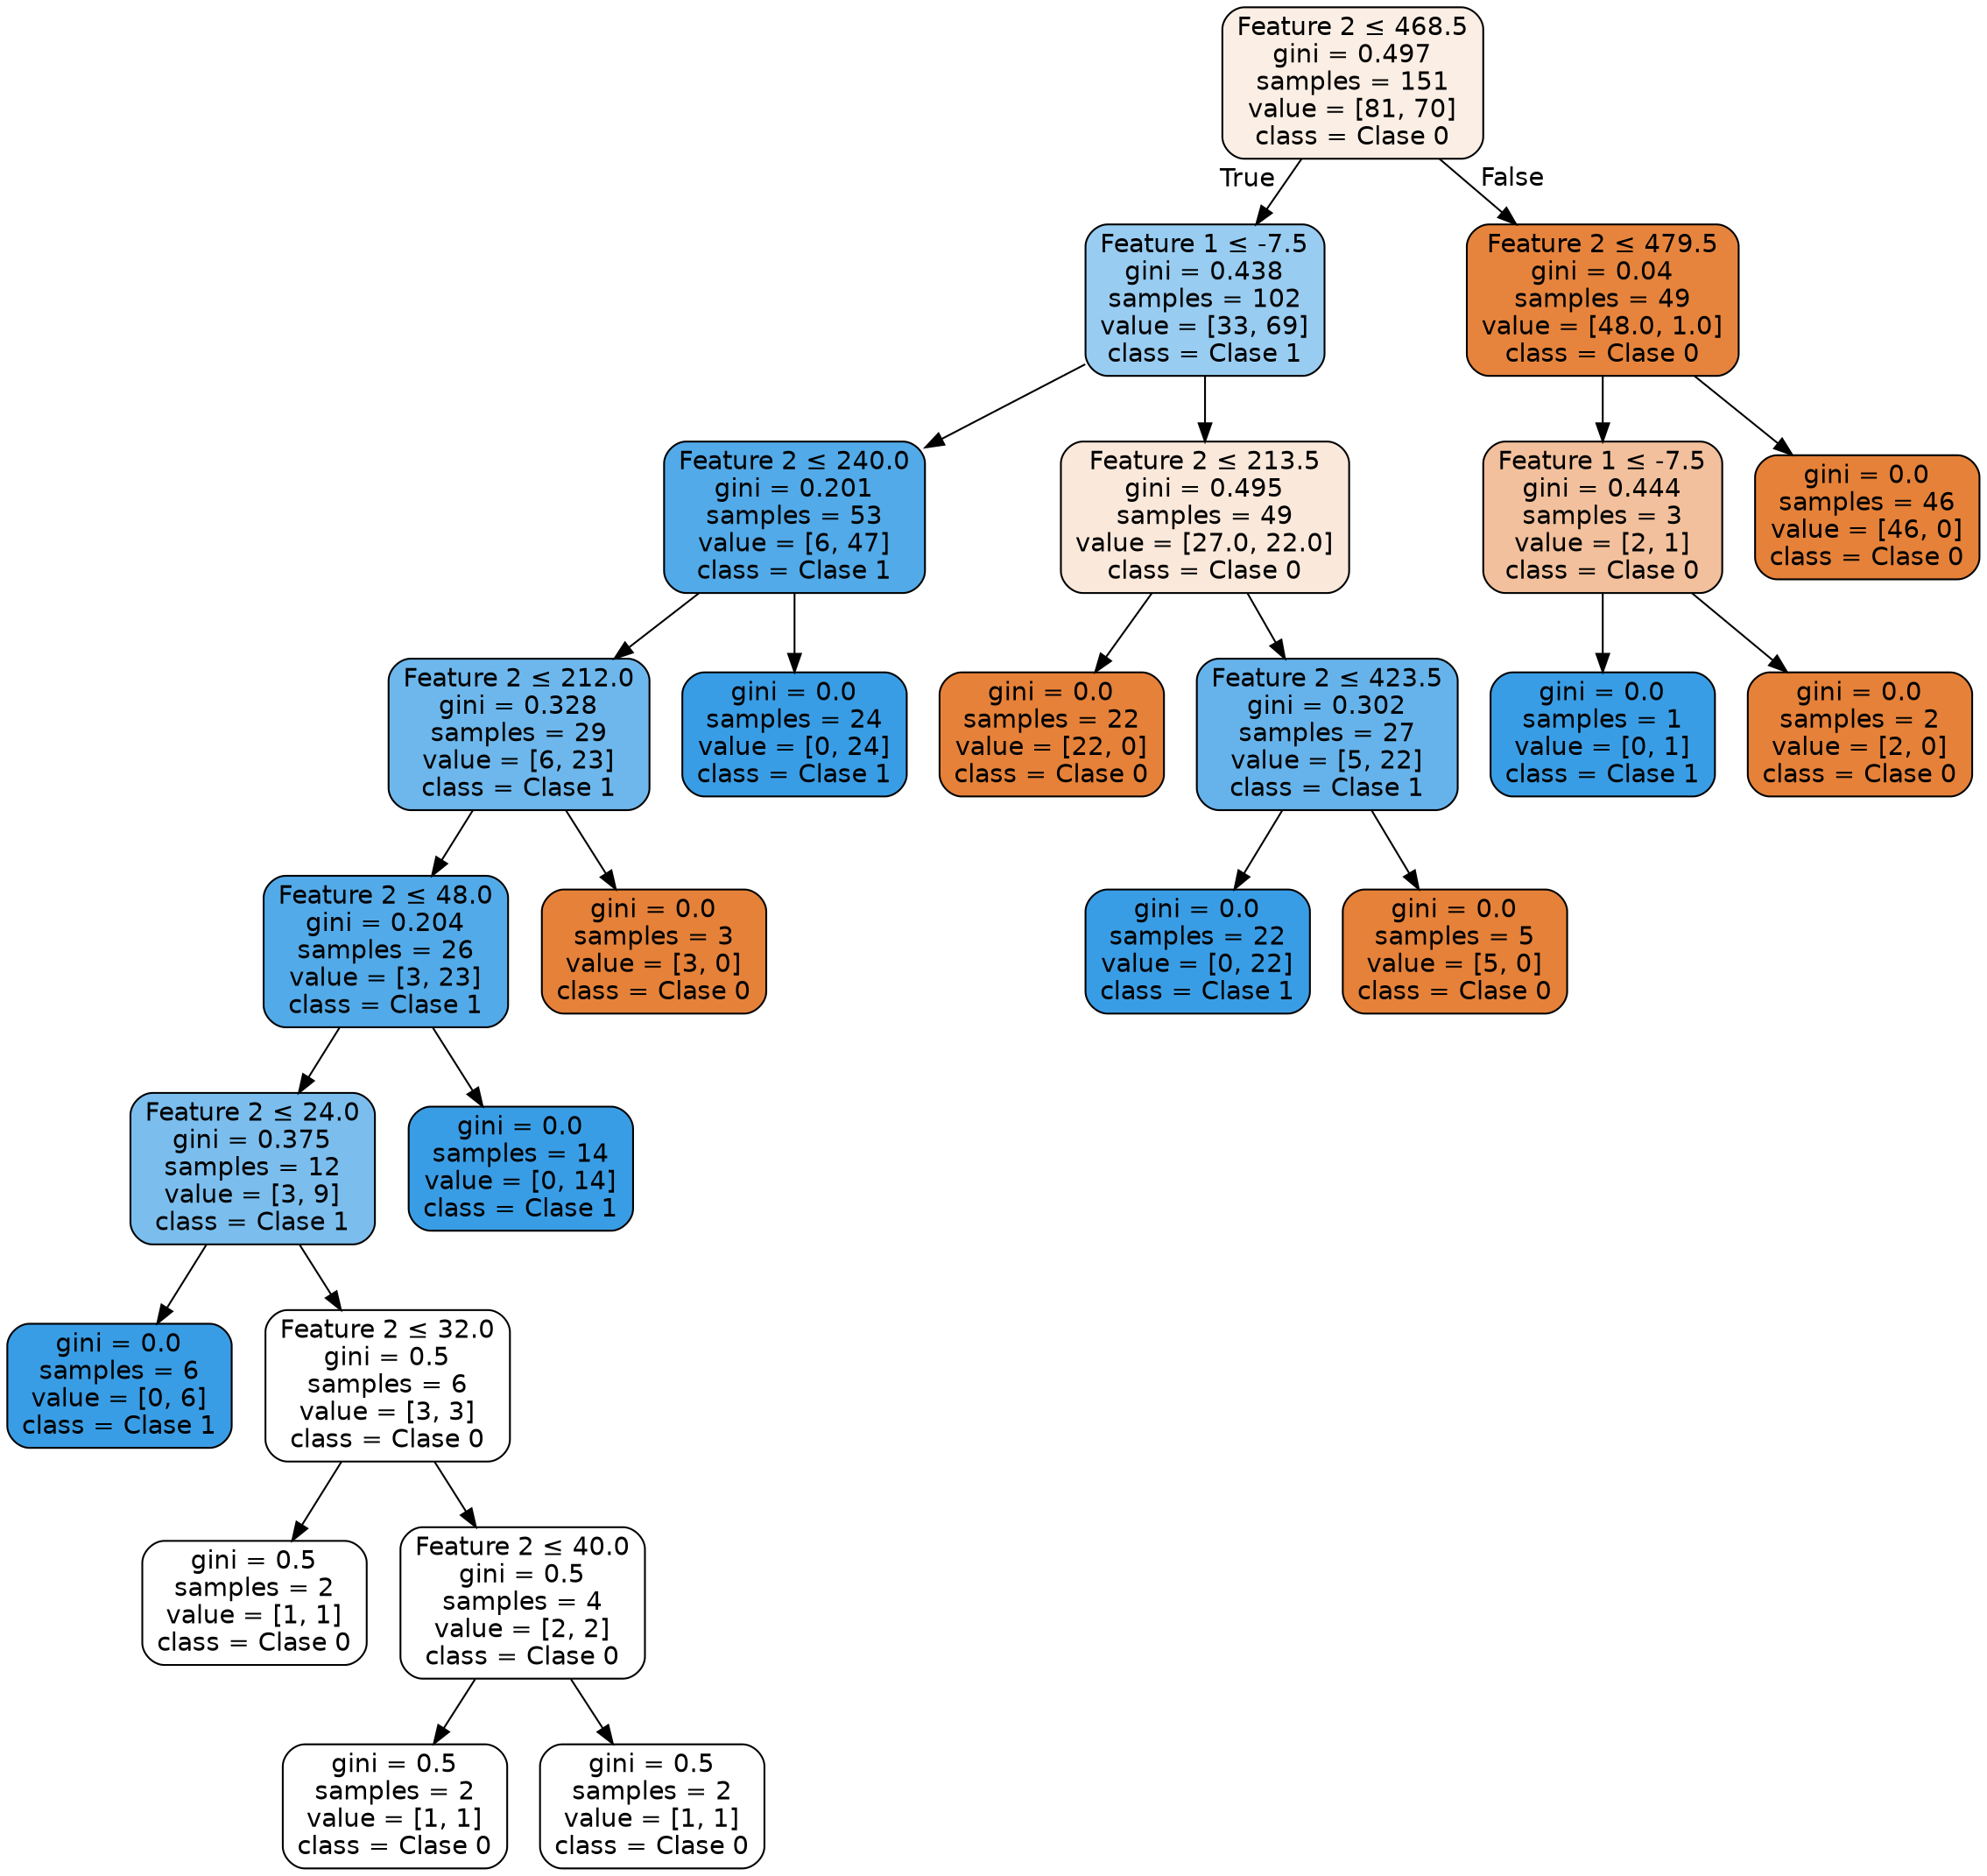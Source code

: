 digraph Tree {
node [shape=box, style="filled, rounded", color="black", fontname="helvetica"] ;
edge [fontname="helvetica"] ;
0 [label=<Feature 2 &le; 468.5<br/>gini = 0.497<br/>samples = 151<br/>value = [81, 70]<br/>class = Clase 0>, fillcolor="#fbeee4"] ;
1 [label=<Feature 1 &le; -7.5<br/>gini = 0.438<br/>samples = 102<br/>value = [33, 69]<br/>class = Clase 1>, fillcolor="#98ccf1"] ;
0 -> 1 [labeldistance=2.5, labelangle=45, headlabel="True"] ;
2 [label=<Feature 2 &le; 240.0<br/>gini = 0.201<br/>samples = 53<br/>value = [6, 47]<br/>class = Clase 1>, fillcolor="#52aae8"] ;
1 -> 2 ;
3 [label=<Feature 2 &le; 212.0<br/>gini = 0.328<br/>samples = 29<br/>value = [6, 23]<br/>class = Clase 1>, fillcolor="#6db7ec"] ;
2 -> 3 ;
4 [label=<Feature 2 &le; 48.0<br/>gini = 0.204<br/>samples = 26<br/>value = [3, 23]<br/>class = Clase 1>, fillcolor="#53aae8"] ;
3 -> 4 ;
5 [label=<Feature 2 &le; 24.0<br/>gini = 0.375<br/>samples = 12<br/>value = [3, 9]<br/>class = Clase 1>, fillcolor="#7bbeee"] ;
4 -> 5 ;
6 [label=<gini = 0.0<br/>samples = 6<br/>value = [0, 6]<br/>class = Clase 1>, fillcolor="#399de5"] ;
5 -> 6 ;
7 [label=<Feature 2 &le; 32.0<br/>gini = 0.5<br/>samples = 6<br/>value = [3, 3]<br/>class = Clase 0>, fillcolor="#ffffff"] ;
5 -> 7 ;
8 [label=<gini = 0.5<br/>samples = 2<br/>value = [1, 1]<br/>class = Clase 0>, fillcolor="#ffffff"] ;
7 -> 8 ;
9 [label=<Feature 2 &le; 40.0<br/>gini = 0.5<br/>samples = 4<br/>value = [2, 2]<br/>class = Clase 0>, fillcolor="#ffffff"] ;
7 -> 9 ;
10 [label=<gini = 0.5<br/>samples = 2<br/>value = [1, 1]<br/>class = Clase 0>, fillcolor="#ffffff"] ;
9 -> 10 ;
11 [label=<gini = 0.5<br/>samples = 2<br/>value = [1, 1]<br/>class = Clase 0>, fillcolor="#ffffff"] ;
9 -> 11 ;
12 [label=<gini = 0.0<br/>samples = 14<br/>value = [0, 14]<br/>class = Clase 1>, fillcolor="#399de5"] ;
4 -> 12 ;
13 [label=<gini = 0.0<br/>samples = 3<br/>value = [3, 0]<br/>class = Clase 0>, fillcolor="#e58139"] ;
3 -> 13 ;
14 [label=<gini = 0.0<br/>samples = 24<br/>value = [0, 24]<br/>class = Clase 1>, fillcolor="#399de5"] ;
2 -> 14 ;
15 [label=<Feature 2 &le; 213.5<br/>gini = 0.495<br/>samples = 49<br/>value = [27.0, 22.0]<br/>class = Clase 0>, fillcolor="#fae8da"] ;
1 -> 15 ;
16 [label=<gini = 0.0<br/>samples = 22<br/>value = [22, 0]<br/>class = Clase 0>, fillcolor="#e58139"] ;
15 -> 16 ;
17 [label=<Feature 2 &le; 423.5<br/>gini = 0.302<br/>samples = 27<br/>value = [5, 22]<br/>class = Clase 1>, fillcolor="#66b3eb"] ;
15 -> 17 ;
18 [label=<gini = 0.0<br/>samples = 22<br/>value = [0, 22]<br/>class = Clase 1>, fillcolor="#399de5"] ;
17 -> 18 ;
19 [label=<gini = 0.0<br/>samples = 5<br/>value = [5, 0]<br/>class = Clase 0>, fillcolor="#e58139"] ;
17 -> 19 ;
20 [label=<Feature 2 &le; 479.5<br/>gini = 0.04<br/>samples = 49<br/>value = [48.0, 1.0]<br/>class = Clase 0>, fillcolor="#e6843d"] ;
0 -> 20 [labeldistance=2.5, labelangle=-45, headlabel="False"] ;
21 [label=<Feature 1 &le; -7.5<br/>gini = 0.444<br/>samples = 3<br/>value = [2, 1]<br/>class = Clase 0>, fillcolor="#f2c09c"] ;
20 -> 21 ;
22 [label=<gini = 0.0<br/>samples = 1<br/>value = [0, 1]<br/>class = Clase 1>, fillcolor="#399de5"] ;
21 -> 22 ;
23 [label=<gini = 0.0<br/>samples = 2<br/>value = [2, 0]<br/>class = Clase 0>, fillcolor="#e58139"] ;
21 -> 23 ;
24 [label=<gini = 0.0<br/>samples = 46<br/>value = [46, 0]<br/>class = Clase 0>, fillcolor="#e58139"] ;
20 -> 24 ;
}
